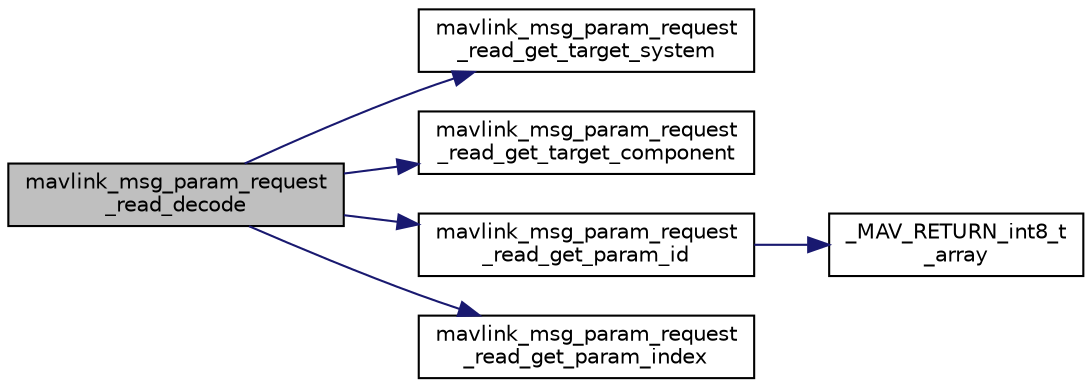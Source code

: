 digraph "mavlink_msg_param_request_read_decode"
{
 // INTERACTIVE_SVG=YES
  edge [fontname="Helvetica",fontsize="10",labelfontname="Helvetica",labelfontsize="10"];
  node [fontname="Helvetica",fontsize="10",shape=record];
  rankdir="LR";
  Node1 [label="mavlink_msg_param_request\l_read_decode",height=0.2,width=0.4,color="black", fillcolor="grey75", style="filled" fontcolor="black"];
  Node1 -> Node2 [color="midnightblue",fontsize="10",style="solid",fontname="Helvetica"];
  Node2 [label="mavlink_msg_param_request\l_read_get_target_system",height=0.2,width=0.4,color="black", fillcolor="white", style="filled",URL="$v0_89_2common_2mavlink__msg__param__request__read_8h.html#adbafb04961147bb204aa743abdebb2e8",tooltip="Send a param_request_read message. "];
  Node1 -> Node3 [color="midnightblue",fontsize="10",style="solid",fontname="Helvetica"];
  Node3 [label="mavlink_msg_param_request\l_read_get_target_component",height=0.2,width=0.4,color="black", fillcolor="white", style="filled",URL="$v0_89_2common_2mavlink__msg__param__request__read_8h.html#a9c132ad4fe22a20e6980b35563c676f6",tooltip="Get field target_component from param_request_read message. "];
  Node1 -> Node4 [color="midnightblue",fontsize="10",style="solid",fontname="Helvetica"];
  Node4 [label="mavlink_msg_param_request\l_read_get_param_id",height=0.2,width=0.4,color="black", fillcolor="white", style="filled",URL="$v0_89_2common_2mavlink__msg__param__request__read_8h.html#a048891146d7df07a78dabb7ccf8e2a09",tooltip="Get field param_id from param_request_read message. "];
  Node4 -> Node5 [color="midnightblue",fontsize="10",style="solid",fontname="Helvetica"];
  Node5 [label="_MAV_RETURN_int8_t\l_array",height=0.2,width=0.4,color="black", fillcolor="white", style="filled",URL="$v0_89_2protocol_8h.html#a376f7eb3a7e5c20aac470d3571efdf00"];
  Node1 -> Node6 [color="midnightblue",fontsize="10",style="solid",fontname="Helvetica"];
  Node6 [label="mavlink_msg_param_request\l_read_get_param_index",height=0.2,width=0.4,color="black", fillcolor="white", style="filled",URL="$v0_89_2common_2mavlink__msg__param__request__read_8h.html#a92a7ce99b00ec06ddcf9a4b1912ed45d",tooltip="Get field param_index from param_request_read message. "];
}

